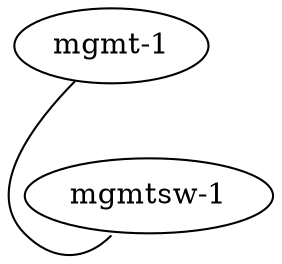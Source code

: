 graph vx {
 #"leafsw-1" [function="leaf" vagrant="eth1" as="CumulusCommunity/cumulus-vx" version="3.4.3" memory="768" config="./helper_scripts/config_production_switch.sh" ]
 #"leafsw-2" [function="leaf" vagrant="eth1" os="CumulusCommunity/cumulus-vx" version="3.4.3" memory="768" config="./helper_scripts/config_production_switch.sh" ]
 #"leafsw-3" [function="leaf" vagrant="eth1" os="CumulusCommunity/cumulus-vx" version="3.4.3" memory="768" config="./helper_scripts/config_production_switch.sh" ]
 #"leafsw-4" [function="leaf" vagrant="eth1" os="CumulusCommunity/cumulus-vx" version="3.4.3" memory="768" config="./helper_scripts/config_production_switch.sh" ]
 #"leafsw-5" [function="leaf" vagrant="eth1" os="CumulusCommunity/cumulus-vx" version="3.4.3" memory="768" config="./helper_scripts/config_production_switch.sh" ]
 #"leafsw-6" [function="leaf" vagrant="eth1" os="CumulusCommunity/cumulus-vx" version="3.4.3" memory="768" config="./helper_scripts/config_production_switch.sh" ]
 #"spinesw-1" [function="spine" vagrant="eth1" os="CumulusCommunity/cumulus-vx" version="3.4.3" memory="768" config="./helper_scripts/config_production_switch.sh" ]
 #"spinesw-2" [function="spine" vagrant="eth1" os="CumulusCommunity/cumulus-vx" version="3.4.3" memory="768" config="./helper_scripts/config_production_switch.sh" ]
 #"edgesw-1" [function="edge" vagrant="eth1" os="CumulusCommunity/cumulus-vx" version="3.4.3" memory="768" config="./helper_scripts/config_production_switch.sh" ]
 #"edgesw-2" [function="edge" vagrant="eth1" os="CumulusCommunity/cumulus-vx" version="3.4.3" memory="768" config="./helper_scripts/config_production_switch.sh" ]
 "mgmtsw-1" [function="mgmt" vagrant="eth1" os="CumulusCommunity/cumulus-vx" version="3.4.3" memory="768" config="./helper_scripts/config_switch.sh" ]
 "mgmt-1" [function="host" vagrant="eth1" os="debian/jessie64" memory="1024" config="./helper_scripts/config_server.sh" ]
 #"server-1" [function="host" vagrant="eth3" os="CumulusCommunity/cumulus-vx" version="3.4.3" memory="768" config="./helper_scripts/config_production_server.sh" ]
 #"server-2" [function="host" vagrant="eth3" os="CumulusCommunity/cumulus-vx" version="3.4.3" memory="768" config="./helper_scripts/config_production_server.sh" ]
 #"server-3" [function="host" vagrant="eth3" os="CumulusCommunity/cumulus-vx" version="3.4.3" memory="768" config="./helper_scripts/config_production_server.sh" ]
 #"server-4" [function="host" vagrant="eth3" os="CumulusCommunity/cumulus-vx" version="3.4.3" memory="768" config="./helper_scripts/config_production_server.sh" ]
 #"server-5" [function="host" vagrant="eth3" os="CumulusCommunity/cumulus-vx" version="3.4.3" memory="768" config="./helper_scripts/config_production_server.sh" ]
 #"server-6" [function="host" vagrant="eth3" os="CumulusCommunity/cumulus-vx" version="3.4.3" memory="768" config="./helper_scripts/config_production_server.sh" ]

 #"leaf-1":"swp51" -- "spine-1":"swp1"
 #"leaf-2":"swp51" -- "spine-1":"swp2"
 #"leaf-3":"swp51" -- "spine-1":"swp3"
 #"leaf-4":"swp51" -- "spine-1":"swp4"
 #"leaf-5":"swp51" -- "spine-1":"swp5"
 #"leaf-6":"swp51" -- "spine-1":"swp6"
 #"leaf-1":"swp52" -- "spine-2":"swp1"
 #"leaf-2":"swp52" -- "spine-2":"swp2"
 #"leaf-3":"swp52" -- "spine-2":"swp3"
 #"leaf-4":"swp52" -- "spine-2":"swp4"
 #"leaf-5":"swp52" -- "spine-2":"swp5"
 #"leaf-6":"swp52" -- "spine-2":"swp6"

 #"leaf-1":"swp53" -- "leaf-2":"swp53"
 #"leaf-1":"swp54" -- "leaf-2":"swp54"
 #"leaf-3":"swp53" -- "leaf-4":"swp53"
 #"leaf-3":"swp54" -- "leaf-4":"swp54"
 #"leaf-5":"swp53" -- "leaf-6":"swp53"
 #"leaf-5":"swp54" -- "leaf-6":"swp54"

 #"edge-1":"swp53" -- "edge-2":"swp53"
 #"edge-1":"swp54" -- "edge-2":"swp54"

 #"edge-1":"swp51" -- "spine-1":"swp51"
 #"edge-1":"swp52" -- "spine-2":"swp51"
 #"edge-2":"swp51" -- "spine-1":"swp52"
 #"edge-2":"swp52" -- "spine-2":"swp52"

 #"server-1":"eth1" -- "leaf-1":"swp1" [left_mac="00:03:00:11:11:01"]
 #"server-1":"eth2" -- "leaf-2":"swp1" [left_mac="00:03:00:11:11:02"]
 #"server-2":"eth1" -- "leaf-1":"swp2" [left_mac="00:03:00:22:22:01"]
 #"server-2":"eth2" -- "leaf-2":"swp2" [left_mac="00:03:00:22:22:02"]
 #"server-3":"eth1" -- "leaf-3":"swp1" [left_mac="00:03:00:33:33:01"]
 #"server-3":"eth2" -- "leaf-4":"swp1" [left_mac="00:03:00:33:33:02"]
 #"server-4":"eth1" -- "leaf-3":"swp2" [left_mac="00:03:00:44:44:01"]
 #"server-4":"eth2" -- "leaf-4":"swp2" [left_mac="00:03:00:44:44:02"]
 #"server-5":"eth1" -- "leaf-5":"swp1" [left_mac="00:03:00:55:55:01"]
 #"server-5":"eth2" -- "leaf-6":"swp1" [left_mac="00:03:00:55:55:02"]
 #"server-6":"eth1" -- "leaf-5":"swp2" [left_mac="00:03:00:66:66:01"]
 #"server-6":"eth2" -- "leaf-6":"swp2" [left_mac="00:03:00:66:66:02"]

 #"leaf-1":"eth0" -- "mgmt-1":"swp1" [left_mac="a0:00:00:00:00:11"]
 #"leaf-2":"eth0" -- "mgmt-1":"swp2" [left_mac="a0:00:00:00:00:12"]
 #"leaf-3":"eth0" -- "mgmt-1":"swp3" [left_mac="a0:00:00:00:00:13"]
 #"leaf-4":"eth0" -- "mgmt-1":"swp4" [left_mac="a0:00:00:00:00:14"]
 #"leaf-5":"eth0" -- "mgmt-1":"swp5" [left_mac="a0:00:00:00:00:15"]
 #"leaf-6":"eth0" -- "mgmt-1":"swp6" [left_mac="a0:00:00:00:00:16"]
 #"spine-1":"eth0" -- "mgmt-1":"swp7" [left_mac="a0:00:00:00:00:21"]
 #"spine-2":"eth0" -- "mgmt-1":"swp8" [left_mac="a0:00:00:00:00:22"]
 #"edge-1":"eth0" -- "mgmt-1":"swp9" [left_mac="a0:00:00:00:00:41"]
 #"edge-2":"eth0" -- "mgmt-1":"swp10" [left_mac="a0:00:00:00:00:42"]
 "mgmt-1":"eth0" -- "mgmtsw-1":"swp11" [right_mac="a0:00:00:00:00:61"]
 #"server-1":"eth0" -- "mgmt-1":"swp12" [left_mac="a0:00:00:00:00:31"]
 #"server-2":"eth0" -- "mgmt-1":"swp13" [left_mac="a0:00:00:00:00:32"]
 #"server-3":"eth0" -- "mgmt-1":"swp14" [left_mac="a0:00:00:00:00:33"]
 #"server-4":"eth0" -- "mgmt-1":"swp15" [left_mac="a0:00:00:00:00:34"]
 #"server-5":"eth0" -- "mgmt-1":"swp16" [left_mac="a0:00:00:00:00:35"]
 #"server-6":"eth0" -- "mgmt-1":"swp17" [left_mac="a0:00:00:00:00:36"]
}